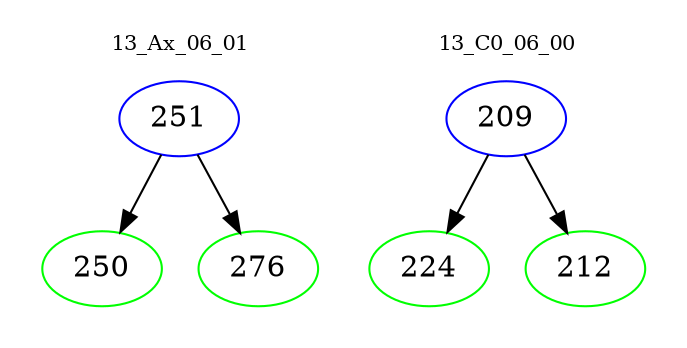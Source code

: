 digraph{
subgraph cluster_0 {
color = white
label = "13_Ax_06_01";
fontsize=10;
T0_251 [label="251", color="blue"]
T0_251 -> T0_250 [color="black"]
T0_250 [label="250", color="green"]
T0_251 -> T0_276 [color="black"]
T0_276 [label="276", color="green"]
}
subgraph cluster_1 {
color = white
label = "13_C0_06_00";
fontsize=10;
T1_209 [label="209", color="blue"]
T1_209 -> T1_224 [color="black"]
T1_224 [label="224", color="green"]
T1_209 -> T1_212 [color="black"]
T1_212 [label="212", color="green"]
}
}
